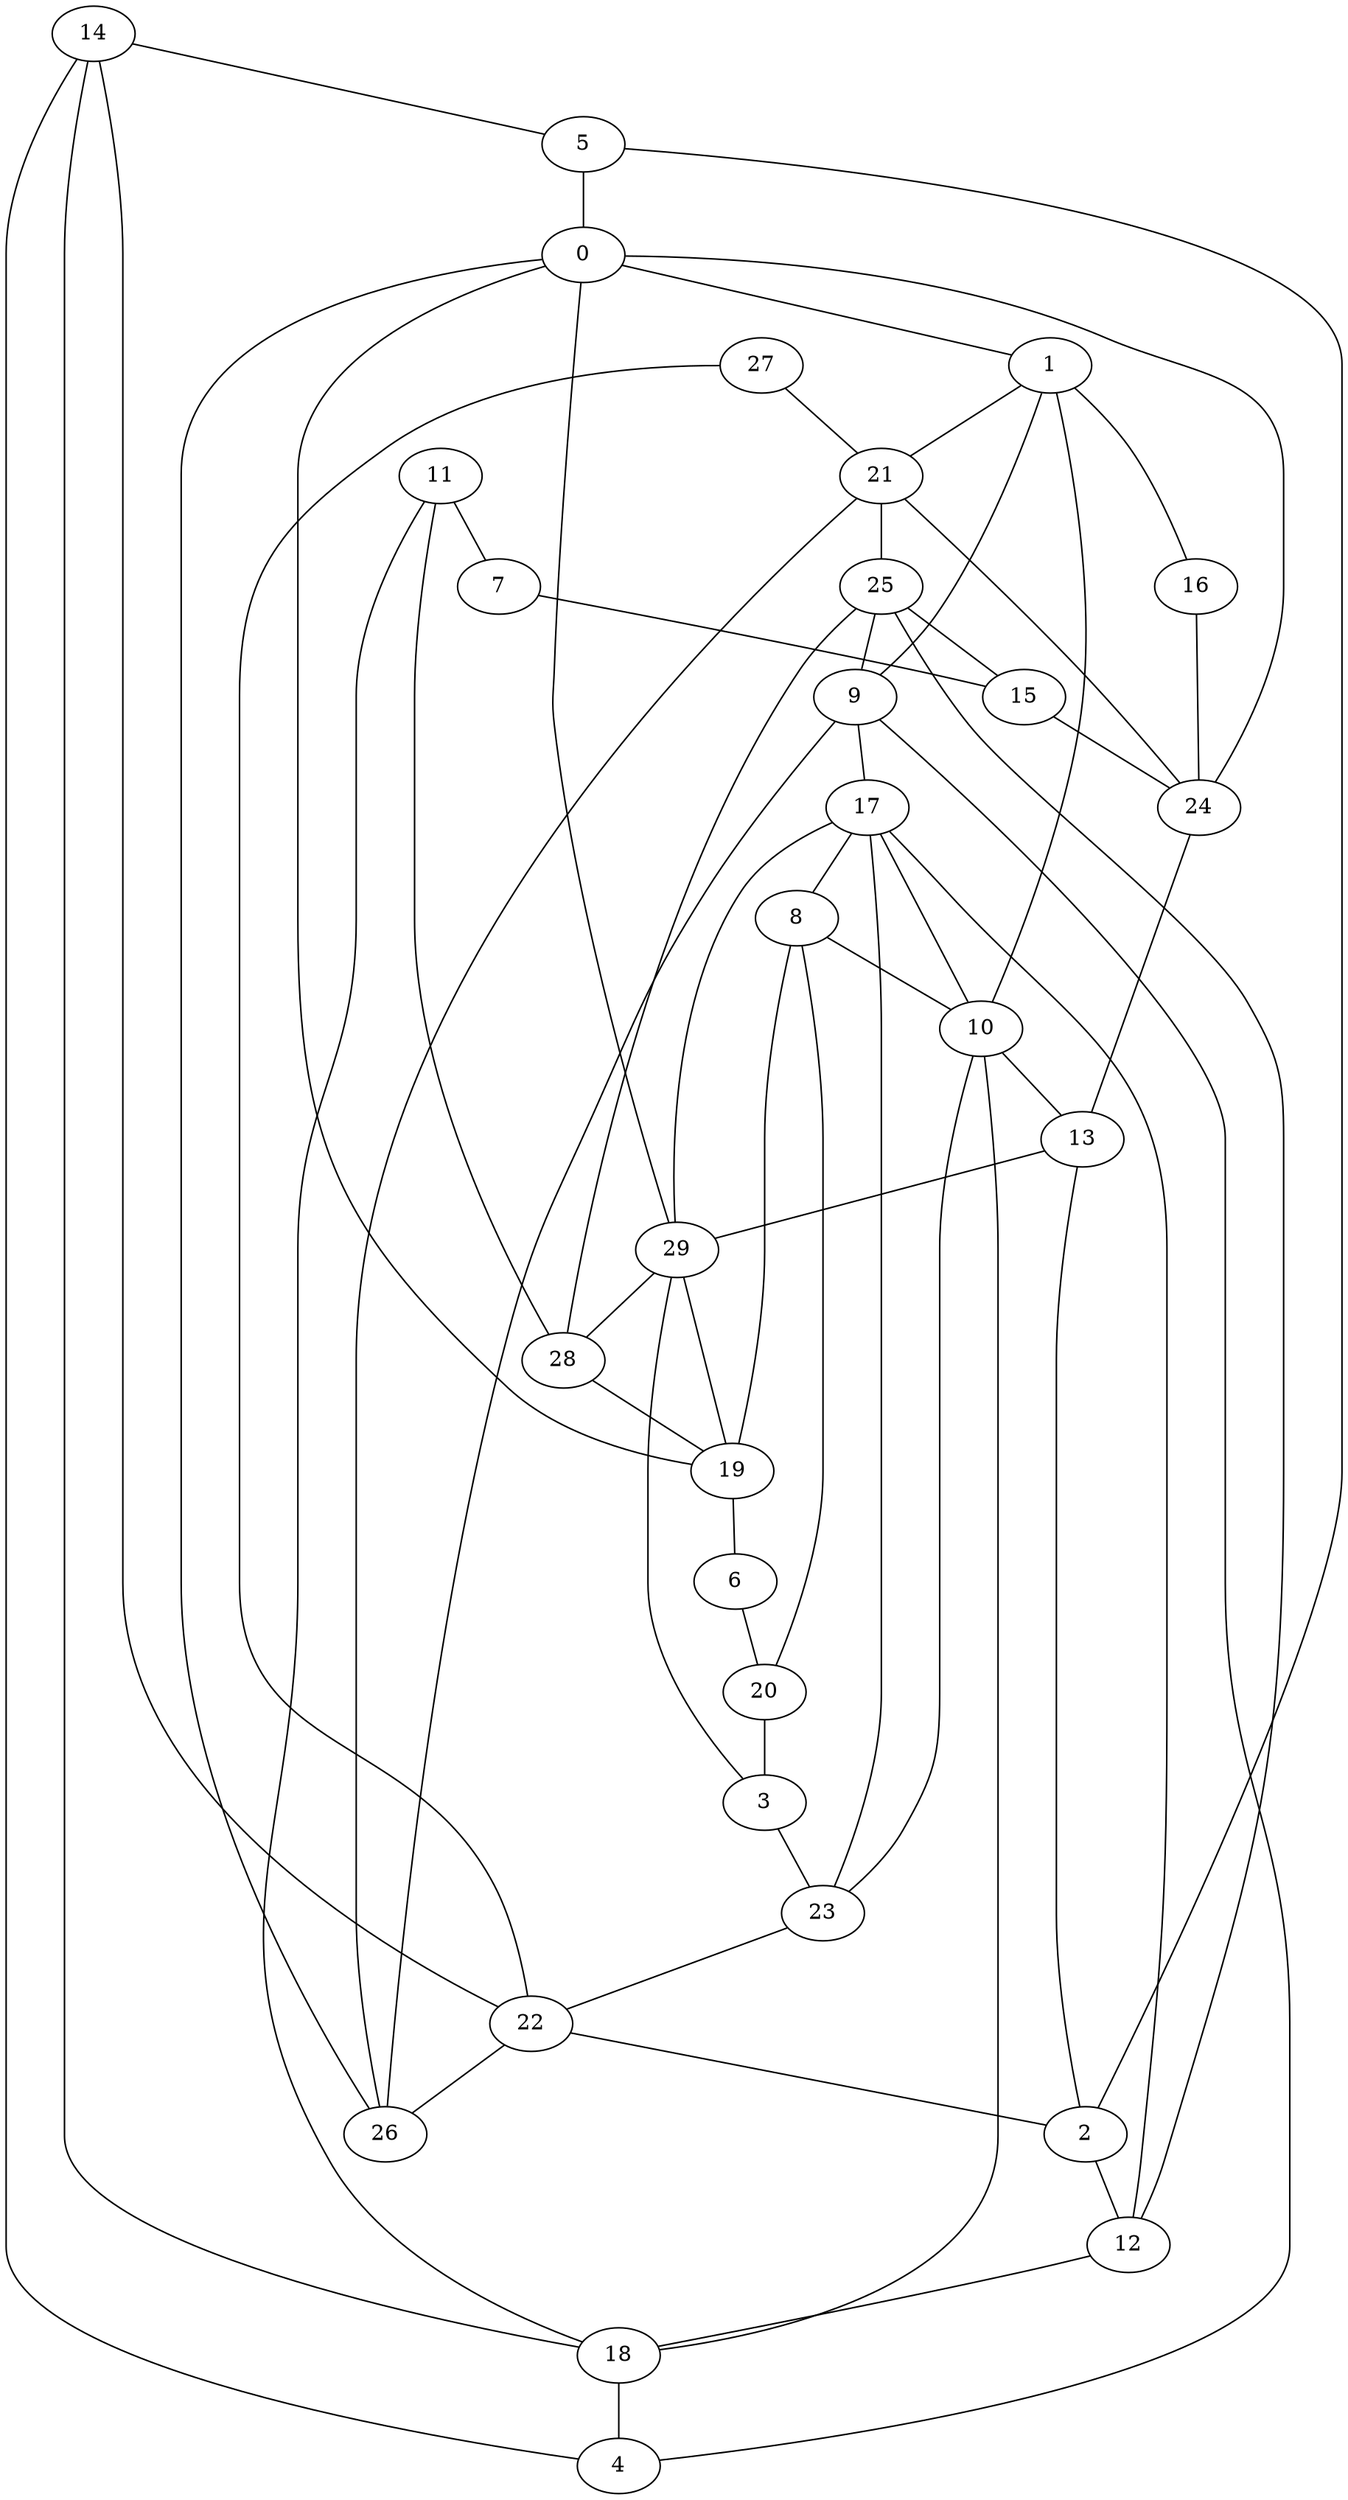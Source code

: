 graph G {
0 [liczba_kolorow="5"];
1 [liczba_kolorow="4"];
2 [liczba_kolorow="2"];
3 [liczba_kolorow="3"];
4 [liczba_kolorow="4"];
5 [liczba_kolorow="1"];
6 [liczba_kolorow="2"];
7 [liczba_kolorow="4"];
8 [liczba_kolorow="2"];
9 [liczba_kolorow="3"];
10 [liczba_kolorow="3"];
11 [liczba_kolorow="3"];
12 [liczba_kolorow="4"];
13 [liczba_kolorow="3"];
14 [liczba_kolorow="1"];
15 [liczba_kolorow="1"];
16 [liczba_kolorow="3"];
17 [liczba_kolorow="3"];
18 [liczba_kolorow="4"];
19 [liczba_kolorow="4"];
20 [liczba_kolorow="5"];
21 [liczba_kolorow="1"];
22 [liczba_kolorow="3"];
23 [liczba_kolorow="5"];
24 [liczba_kolorow="1"];
25 [liczba_kolorow="4"];
26 [liczba_kolorow="3"];
27 [liczba_kolorow="3"];
28 [liczba_kolorow="1"];
29 [liczba_kolorow="4"];
0--1 ;
0--24 ;
1--16 ;
1--21 ;
1--9 ;
1--10 ;
2--12 ;
3--23 ;
3--29 ;
4--9 ;
5--2 ;
5--0 ;
6--20 ;
7--15 ;
8--19 ;
8--10 ;
8--20 ;
9--17 ;
10--18 ;
10--13 ;
10--23 ;
10--17 ;
11--18 ;
11--7 ;
11--28 ;
12--18 ;
13--29 ;
13--2 ;
14--4 ;
14--5 ;
14--18 ;
14--22 ;
15--24 ;
16--24 ;
17--12 ;
17--8 ;
18--4 ;
19--6 ;
19--0 ;
20--3 ;
21--25 ;
21--24 ;
21--26 ;
22--2 ;
22--26 ;
23--22 ;
23--17 ;
24--13 ;
25--28 ;
25--12 ;
25--9 ;
25--15 ;
26--9 ;
26--0 ;
27--21 ;
27--22 ;
28--19 ;
29--28 ;
29--19 ;
29--17 ;
29--0 ;
}
